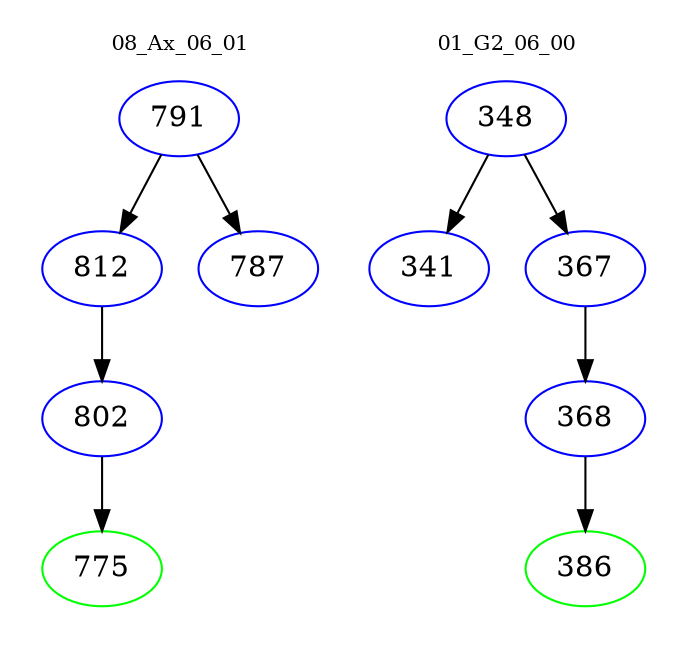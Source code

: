 digraph{
subgraph cluster_0 {
color = white
label = "08_Ax_06_01";
fontsize=10;
T0_791 [label="791", color="blue"]
T0_791 -> T0_812 [color="black"]
T0_812 [label="812", color="blue"]
T0_812 -> T0_802 [color="black"]
T0_802 [label="802", color="blue"]
T0_802 -> T0_775 [color="black"]
T0_775 [label="775", color="green"]
T0_791 -> T0_787 [color="black"]
T0_787 [label="787", color="blue"]
}
subgraph cluster_1 {
color = white
label = "01_G2_06_00";
fontsize=10;
T1_348 [label="348", color="blue"]
T1_348 -> T1_341 [color="black"]
T1_341 [label="341", color="blue"]
T1_348 -> T1_367 [color="black"]
T1_367 [label="367", color="blue"]
T1_367 -> T1_368 [color="black"]
T1_368 [label="368", color="blue"]
T1_368 -> T1_386 [color="black"]
T1_386 [label="386", color="green"]
}
}
